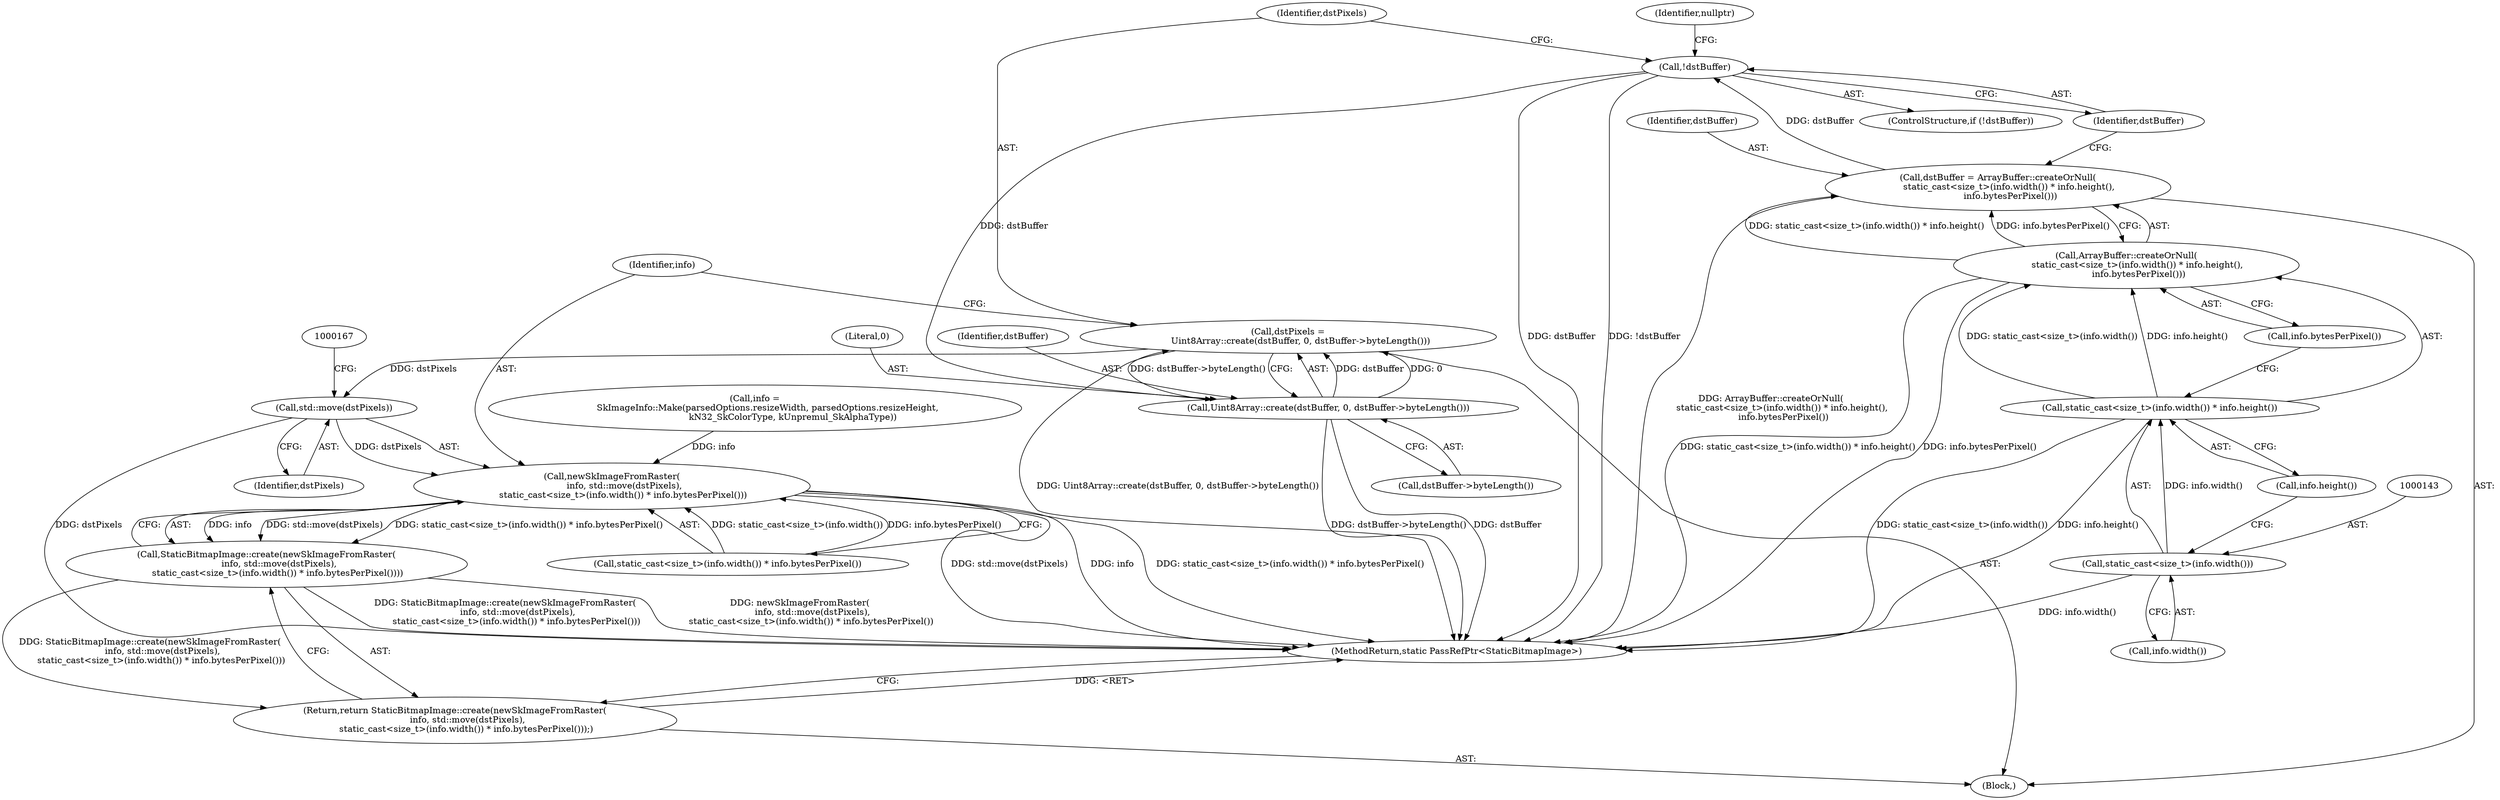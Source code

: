 digraph "1_Chrome_d59a4441697f6253e7dc3f7ae5caad6e5fd2c778_1@API" {
"1000163" [label="(Call,std::move(dstPixels))"];
"1000153" [label="(Call,dstPixels =\n         Uint8Array::create(dstBuffer, 0, dstBuffer->byteLength()))"];
"1000155" [label="(Call,Uint8Array::create(dstBuffer, 0, dstBuffer->byteLength()))"];
"1000148" [label="(Call,!dstBuffer)"];
"1000138" [label="(Call,dstBuffer = ArrayBuffer::createOrNull(\n        static_cast<size_t>(info.width()) * info.height(),\n         info.bytesPerPixel()))"];
"1000140" [label="(Call,ArrayBuffer::createOrNull(\n        static_cast<size_t>(info.width()) * info.height(),\n         info.bytesPerPixel()))"];
"1000141" [label="(Call,static_cast<size_t>(info.width()) * info.height())"];
"1000142" [label="(Call,static_cast<size_t>(info.width()))"];
"1000161" [label="(Call,newSkImageFromRaster(\n         info, std::move(dstPixels),\n        static_cast<size_t>(info.width()) * info.bytesPerPixel()))"];
"1000160" [label="(Call,StaticBitmapImage::create(newSkImageFromRaster(\n         info, std::move(dstPixels),\n        static_cast<size_t>(info.width()) * info.bytesPerPixel())))"];
"1000159" [label="(Return,return StaticBitmapImage::create(newSkImageFromRaster(\n         info, std::move(dstPixels),\n        static_cast<size_t>(info.width()) * info.bytesPerPixel()));)"];
"1000159" [label="(Return,return StaticBitmapImage::create(newSkImageFromRaster(\n         info, std::move(dstPixels),\n        static_cast<size_t>(info.width()) * info.bytesPerPixel()));)"];
"1000158" [label="(Call,dstBuffer->byteLength())"];
"1000162" [label="(Identifier,info)"];
"1000142" [label="(Call,static_cast<size_t>(info.width()))"];
"1000153" [label="(Call,dstPixels =\n         Uint8Array::create(dstBuffer, 0, dstBuffer->byteLength()))"];
"1000163" [label="(Call,std::move(dstPixels))"];
"1000151" [label="(Identifier,nullptr)"];
"1000147" [label="(ControlStructure,if (!dstBuffer))"];
"1000124" [label="(Block,)"];
"1000126" [label="(Call,info =\n         SkImageInfo::Make(parsedOptions.resizeWidth, parsedOptions.resizeHeight,\n                           kN32_SkColorType, kUnpremul_SkAlphaType))"];
"1000160" [label="(Call,StaticBitmapImage::create(newSkImageFromRaster(\n         info, std::move(dstPixels),\n        static_cast<size_t>(info.width()) * info.bytesPerPixel())))"];
"1000164" [label="(Identifier,dstPixels)"];
"1000154" [label="(Identifier,dstPixels)"];
"1000161" [label="(Call,newSkImageFromRaster(\n         info, std::move(dstPixels),\n        static_cast<size_t>(info.width()) * info.bytesPerPixel()))"];
"1000141" [label="(Call,static_cast<size_t>(info.width()) * info.height())"];
"1000155" [label="(Call,Uint8Array::create(dstBuffer, 0, dstBuffer->byteLength()))"];
"1000388" [label="(MethodReturn,static PassRefPtr<StaticBitmapImage>)"];
"1000157" [label="(Literal,0)"];
"1000139" [label="(Identifier,dstBuffer)"];
"1000140" [label="(Call,ArrayBuffer::createOrNull(\n        static_cast<size_t>(info.width()) * info.height(),\n         info.bytesPerPixel()))"];
"1000149" [label="(Identifier,dstBuffer)"];
"1000145" [label="(Call,info.height())"];
"1000156" [label="(Identifier,dstBuffer)"];
"1000165" [label="(Call,static_cast<size_t>(info.width()) * info.bytesPerPixel())"];
"1000144" [label="(Call,info.width())"];
"1000146" [label="(Call,info.bytesPerPixel())"];
"1000148" [label="(Call,!dstBuffer)"];
"1000138" [label="(Call,dstBuffer = ArrayBuffer::createOrNull(\n        static_cast<size_t>(info.width()) * info.height(),\n         info.bytesPerPixel()))"];
"1000163" -> "1000161"  [label="AST: "];
"1000163" -> "1000164"  [label="CFG: "];
"1000164" -> "1000163"  [label="AST: "];
"1000167" -> "1000163"  [label="CFG: "];
"1000163" -> "1000388"  [label="DDG: dstPixels"];
"1000163" -> "1000161"  [label="DDG: dstPixels"];
"1000153" -> "1000163"  [label="DDG: dstPixels"];
"1000153" -> "1000124"  [label="AST: "];
"1000153" -> "1000155"  [label="CFG: "];
"1000154" -> "1000153"  [label="AST: "];
"1000155" -> "1000153"  [label="AST: "];
"1000162" -> "1000153"  [label="CFG: "];
"1000153" -> "1000388"  [label="DDG: Uint8Array::create(dstBuffer, 0, dstBuffer->byteLength())"];
"1000155" -> "1000153"  [label="DDG: dstBuffer"];
"1000155" -> "1000153"  [label="DDG: 0"];
"1000155" -> "1000153"  [label="DDG: dstBuffer->byteLength()"];
"1000155" -> "1000158"  [label="CFG: "];
"1000156" -> "1000155"  [label="AST: "];
"1000157" -> "1000155"  [label="AST: "];
"1000158" -> "1000155"  [label="AST: "];
"1000155" -> "1000388"  [label="DDG: dstBuffer->byteLength()"];
"1000155" -> "1000388"  [label="DDG: dstBuffer"];
"1000148" -> "1000155"  [label="DDG: dstBuffer"];
"1000148" -> "1000147"  [label="AST: "];
"1000148" -> "1000149"  [label="CFG: "];
"1000149" -> "1000148"  [label="AST: "];
"1000151" -> "1000148"  [label="CFG: "];
"1000154" -> "1000148"  [label="CFG: "];
"1000148" -> "1000388"  [label="DDG: dstBuffer"];
"1000148" -> "1000388"  [label="DDG: !dstBuffer"];
"1000138" -> "1000148"  [label="DDG: dstBuffer"];
"1000138" -> "1000124"  [label="AST: "];
"1000138" -> "1000140"  [label="CFG: "];
"1000139" -> "1000138"  [label="AST: "];
"1000140" -> "1000138"  [label="AST: "];
"1000149" -> "1000138"  [label="CFG: "];
"1000138" -> "1000388"  [label="DDG: ArrayBuffer::createOrNull(\n        static_cast<size_t>(info.width()) * info.height(),\n         info.bytesPerPixel())"];
"1000140" -> "1000138"  [label="DDG: static_cast<size_t>(info.width()) * info.height()"];
"1000140" -> "1000138"  [label="DDG: info.bytesPerPixel()"];
"1000140" -> "1000146"  [label="CFG: "];
"1000141" -> "1000140"  [label="AST: "];
"1000146" -> "1000140"  [label="AST: "];
"1000140" -> "1000388"  [label="DDG: static_cast<size_t>(info.width()) * info.height()"];
"1000140" -> "1000388"  [label="DDG: info.bytesPerPixel()"];
"1000141" -> "1000140"  [label="DDG: static_cast<size_t>(info.width())"];
"1000141" -> "1000140"  [label="DDG: info.height()"];
"1000141" -> "1000145"  [label="CFG: "];
"1000142" -> "1000141"  [label="AST: "];
"1000145" -> "1000141"  [label="AST: "];
"1000146" -> "1000141"  [label="CFG: "];
"1000141" -> "1000388"  [label="DDG: static_cast<size_t>(info.width())"];
"1000141" -> "1000388"  [label="DDG: info.height()"];
"1000142" -> "1000141"  [label="DDG: info.width()"];
"1000142" -> "1000144"  [label="CFG: "];
"1000143" -> "1000142"  [label="AST: "];
"1000144" -> "1000142"  [label="AST: "];
"1000145" -> "1000142"  [label="CFG: "];
"1000142" -> "1000388"  [label="DDG: info.width()"];
"1000161" -> "1000160"  [label="AST: "];
"1000161" -> "1000165"  [label="CFG: "];
"1000162" -> "1000161"  [label="AST: "];
"1000165" -> "1000161"  [label="AST: "];
"1000160" -> "1000161"  [label="CFG: "];
"1000161" -> "1000388"  [label="DDG: std::move(dstPixels)"];
"1000161" -> "1000388"  [label="DDG: info"];
"1000161" -> "1000388"  [label="DDG: static_cast<size_t>(info.width()) * info.bytesPerPixel()"];
"1000161" -> "1000160"  [label="DDG: info"];
"1000161" -> "1000160"  [label="DDG: std::move(dstPixels)"];
"1000161" -> "1000160"  [label="DDG: static_cast<size_t>(info.width()) * info.bytesPerPixel()"];
"1000126" -> "1000161"  [label="DDG: info"];
"1000165" -> "1000161"  [label="DDG: static_cast<size_t>(info.width())"];
"1000165" -> "1000161"  [label="DDG: info.bytesPerPixel()"];
"1000160" -> "1000159"  [label="AST: "];
"1000159" -> "1000160"  [label="CFG: "];
"1000160" -> "1000388"  [label="DDG: StaticBitmapImage::create(newSkImageFromRaster(\n         info, std::move(dstPixels),\n        static_cast<size_t>(info.width()) * info.bytesPerPixel()))"];
"1000160" -> "1000388"  [label="DDG: newSkImageFromRaster(\n         info, std::move(dstPixels),\n        static_cast<size_t>(info.width()) * info.bytesPerPixel())"];
"1000160" -> "1000159"  [label="DDG: StaticBitmapImage::create(newSkImageFromRaster(\n         info, std::move(dstPixels),\n        static_cast<size_t>(info.width()) * info.bytesPerPixel()))"];
"1000159" -> "1000124"  [label="AST: "];
"1000388" -> "1000159"  [label="CFG: "];
"1000159" -> "1000388"  [label="DDG: <RET>"];
}
